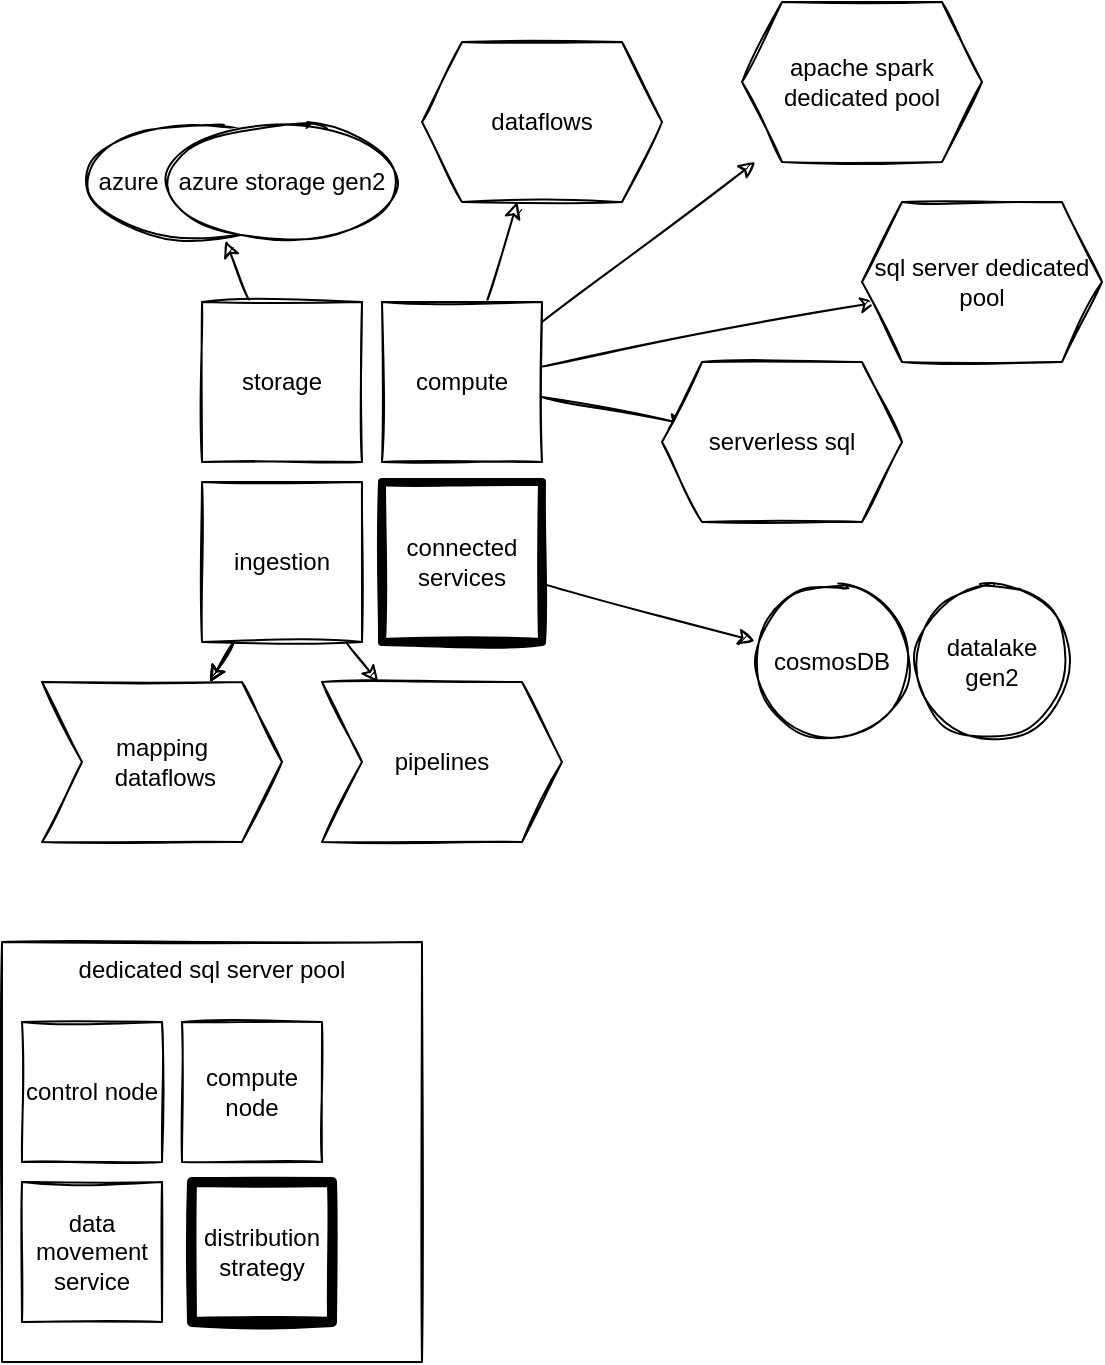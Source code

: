 <mxfile>
    <diagram id="5_-im8t2mX2ByfjSmFnp" name="Page-1">
        <mxGraphModel dx="701" dy="1500" grid="1" gridSize="10" guides="1" tooltips="1" connect="1" arrows="1" fold="1" page="1" pageScale="1" pageWidth="850" pageHeight="1100" math="0" shadow="0">
            <root>
                <mxCell id="0"/>
                <mxCell id="1" parent="0"/>
                <mxCell id="5" value="" style="edgeStyle=none;html=1;sketch=1;" edge="1" parent="1" source="2" target="4">
                    <mxGeometry relative="1" as="geometry"/>
                </mxCell>
                <mxCell id="2" value="storage&lt;br&gt;" style="whiteSpace=wrap;html=1;aspect=fixed;sketch=1;" vertex="1" parent="1">
                    <mxGeometry x="110" y="80" width="80" height="80" as="geometry"/>
                </mxCell>
                <mxCell id="7" value="" style="edgeStyle=none;html=1;sketch=1;" edge="1" parent="1" source="3" target="6">
                    <mxGeometry relative="1" as="geometry"/>
                </mxCell>
                <mxCell id="9" value="" style="edgeStyle=none;html=1;sketch=1;" edge="1" parent="1" source="3" target="8">
                    <mxGeometry relative="1" as="geometry"/>
                </mxCell>
                <mxCell id="11" value="" style="edgeStyle=none;html=1;sketch=1;" edge="1" parent="1" source="3" target="10">
                    <mxGeometry relative="1" as="geometry"/>
                </mxCell>
                <mxCell id="15" value="" style="edgeStyle=none;html=1;sketch=1;" edge="1" parent="1" source="3" target="14">
                    <mxGeometry relative="1" as="geometry"/>
                </mxCell>
                <mxCell id="3" value="compute" style="whiteSpace=wrap;html=1;aspect=fixed;sketch=1;" vertex="1" parent="1">
                    <mxGeometry x="200" y="80" width="80" height="80" as="geometry"/>
                </mxCell>
                <mxCell id="4" value="azure storage gen2" style="ellipse;whiteSpace=wrap;html=1;sketch=1;" vertex="1" parent="1">
                    <mxGeometry x="50" y="-10" width="120" height="60" as="geometry"/>
                </mxCell>
                <mxCell id="6" value="sql server dedicated pool" style="shape=hexagon;perimeter=trapezoidPerimeter;whiteSpace=wrap;html=1;fixedSize=1;sketch=1;" vertex="1" parent="1">
                    <mxGeometry x="440" y="30" width="120" height="80" as="geometry"/>
                </mxCell>
                <mxCell id="8" value="apache spark dedicated pool" style="shape=hexagon;perimeter=trapezoidPerimeter;whiteSpace=wrap;html=1;fixedSize=1;sketch=1;" vertex="1" parent="1">
                    <mxGeometry x="380" y="-70" width="120" height="80" as="geometry"/>
                </mxCell>
                <mxCell id="10" value="dataflows" style="shape=hexagon;perimeter=trapezoidPerimeter;whiteSpace=wrap;html=1;fixedSize=1;sketch=1;" vertex="1" parent="1">
                    <mxGeometry x="220" y="-50" width="120" height="80" as="geometry"/>
                </mxCell>
                <mxCell id="17" value="" style="edgeStyle=none;html=1;sketch=1;" edge="1" parent="1" source="12" target="16">
                    <mxGeometry relative="1" as="geometry"/>
                </mxCell>
                <mxCell id="18" value="" style="edgeStyle=none;html=1;sketch=1;" edge="1" parent="1" source="12" target="16">
                    <mxGeometry relative="1" as="geometry"/>
                </mxCell>
                <mxCell id="19" value="" style="edgeStyle=none;html=1;sketch=1;" edge="1" parent="1" source="12" target="16">
                    <mxGeometry relative="1" as="geometry"/>
                </mxCell>
                <mxCell id="21" value="" style="edgeStyle=none;html=1;sketch=1;" edge="1" parent="1" source="12" target="20">
                    <mxGeometry relative="1" as="geometry"/>
                </mxCell>
                <mxCell id="12" value="ingestion" style="whiteSpace=wrap;html=1;aspect=fixed;sketch=1;" vertex="1" parent="1">
                    <mxGeometry x="110" y="170" width="80" height="80" as="geometry"/>
                </mxCell>
                <mxCell id="13" value="azure storage gen2" style="ellipse;whiteSpace=wrap;html=1;sketch=1;" vertex="1" parent="1">
                    <mxGeometry x="90" y="-10" width="120" height="60" as="geometry"/>
                </mxCell>
                <mxCell id="14" value="serverless sql" style="shape=hexagon;perimeter=trapezoidPerimeter;whiteSpace=wrap;html=1;fixedSize=1;sketch=1;" vertex="1" parent="1">
                    <mxGeometry x="340" y="110" width="120" height="80" as="geometry"/>
                </mxCell>
                <mxCell id="16" value="mapping&lt;br&gt;&amp;nbsp;dataflows" style="shape=step;perimeter=stepPerimeter;whiteSpace=wrap;html=1;fixedSize=1;sketch=1;" vertex="1" parent="1">
                    <mxGeometry x="30" y="270" width="120" height="80" as="geometry"/>
                </mxCell>
                <mxCell id="20" value="pipelines" style="shape=step;perimeter=stepPerimeter;whiteSpace=wrap;html=1;fixedSize=1;sketch=1;" vertex="1" parent="1">
                    <mxGeometry x="170" y="270" width="120" height="80" as="geometry"/>
                </mxCell>
                <mxCell id="25" style="edgeStyle=none;sketch=1;html=1;" edge="1" parent="1" source="22" target="26">
                    <mxGeometry relative="1" as="geometry">
                        <mxPoint x="390" y="270" as="targetPoint"/>
                    </mxGeometry>
                </mxCell>
                <mxCell id="22" value="connected&lt;br&gt;services" style="whiteSpace=wrap;html=1;aspect=fixed;sketch=1;strokeWidth=4;" vertex="1" parent="1">
                    <mxGeometry x="200" y="170" width="80" height="80" as="geometry"/>
                </mxCell>
                <mxCell id="26" value="cosmosDB" style="ellipse;whiteSpace=wrap;html=1;aspect=fixed;sketch=1;strokeWidth=1;" vertex="1" parent="1">
                    <mxGeometry x="385" y="220" width="80" height="80" as="geometry"/>
                </mxCell>
                <mxCell id="27" value="datalake&lt;br&gt;gen2" style="ellipse;whiteSpace=wrap;html=1;aspect=fixed;sketch=1;strokeWidth=1;" vertex="1" parent="1">
                    <mxGeometry x="465" y="220" width="80" height="80" as="geometry"/>
                </mxCell>
                <mxCell id="33" value="" style="group" vertex="1" connectable="0" parent="1">
                    <mxGeometry x="10" y="400" width="210" height="210" as="geometry"/>
                </mxCell>
                <mxCell id="28" value="dedicated sql server pool" style="whiteSpace=wrap;html=1;aspect=fixed;sketch=1;strokeWidth=1;verticalAlign=top;" vertex="1" parent="33">
                    <mxGeometry width="210" height="210" as="geometry"/>
                </mxCell>
                <mxCell id="29" value="control node" style="whiteSpace=wrap;html=1;aspect=fixed;sketch=1;strokeWidth=1;" vertex="1" parent="33">
                    <mxGeometry x="10" y="40" width="70" height="70" as="geometry"/>
                </mxCell>
                <mxCell id="30" value="compute node" style="whiteSpace=wrap;html=1;aspect=fixed;sketch=1;strokeWidth=1;" vertex="1" parent="33">
                    <mxGeometry x="90" y="40" width="70" height="70" as="geometry"/>
                </mxCell>
                <mxCell id="31" value="data movement service" style="whiteSpace=wrap;html=1;aspect=fixed;sketch=1;strokeWidth=1;" vertex="1" parent="33">
                    <mxGeometry x="10" y="120" width="70" height="70" as="geometry"/>
                </mxCell>
                <mxCell id="32" value="distribution strategy" style="whiteSpace=wrap;html=1;aspect=fixed;sketch=1;strokeWidth=5;" vertex="1" parent="33">
                    <mxGeometry x="95" y="120" width="70" height="70" as="geometry"/>
                </mxCell>
            </root>
        </mxGraphModel>
    </diagram>
</mxfile>